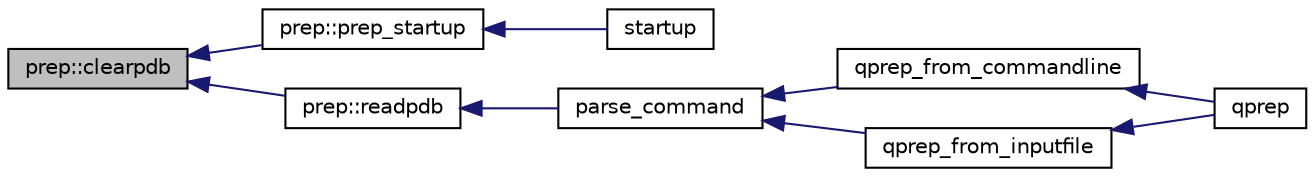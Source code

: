 digraph "prep::clearpdb"
{
  edge [fontname="Helvetica",fontsize="10",labelfontname="Helvetica",labelfontsize="10"];
  node [fontname="Helvetica",fontsize="10",shape=record];
  rankdir="LR";
  Node1 [label="prep::clearpdb",height=0.2,width=0.4,color="black", fillcolor="grey75", style="filled" fontcolor="black"];
  Node1 -> Node2 [dir="back",color="midnightblue",fontsize="10",style="solid",fontname="Helvetica"];
  Node2 [label="prep::prep_startup",height=0.2,width=0.4,color="black", fillcolor="white", style="filled",URL="$classprep.html#a09769dae7cb5df79a430d07e240fb16b"];
  Node2 -> Node3 [dir="back",color="midnightblue",fontsize="10",style="solid",fontname="Helvetica"];
  Node3 [label="startup",height=0.2,width=0.4,color="black", fillcolor="white", style="filled",URL="$qprep_8f90.html#a354c056706ff8040f0c9a2541c705f4d"];
  Node1 -> Node4 [dir="back",color="midnightblue",fontsize="10",style="solid",fontname="Helvetica"];
  Node4 [label="prep::readpdb",height=0.2,width=0.4,color="black", fillcolor="white", style="filled",URL="$classprep.html#a11614f4fd619fd0eb99727e258ca2300"];
  Node4 -> Node5 [dir="back",color="midnightblue",fontsize="10",style="solid",fontname="Helvetica"];
  Node5 [label="parse_command",height=0.2,width=0.4,color="black", fillcolor="white", style="filled",URL="$qprep_8f90.html#add7d58759b8d0826b87051647135e024"];
  Node5 -> Node6 [dir="back",color="midnightblue",fontsize="10",style="solid",fontname="Helvetica"];
  Node6 [label="qprep_from_commandline",height=0.2,width=0.4,color="black", fillcolor="white", style="filled",URL="$qprep_8f90.html#a509741b66578d6d76b269d0f98128910"];
  Node6 -> Node7 [dir="back",color="midnightblue",fontsize="10",style="solid",fontname="Helvetica"];
  Node7 [label="qprep",height=0.2,width=0.4,color="black", fillcolor="white", style="filled",URL="$qprep_8f90.html#a252292cf2c64796a48ab29aae4920d15"];
  Node5 -> Node8 [dir="back",color="midnightblue",fontsize="10",style="solid",fontname="Helvetica"];
  Node8 [label="qprep_from_inputfile",height=0.2,width=0.4,color="black", fillcolor="white", style="filled",URL="$qprep_8f90.html#aae7f6285ebd5705125725dcda622efd5"];
  Node8 -> Node7 [dir="back",color="midnightblue",fontsize="10",style="solid",fontname="Helvetica"];
}
